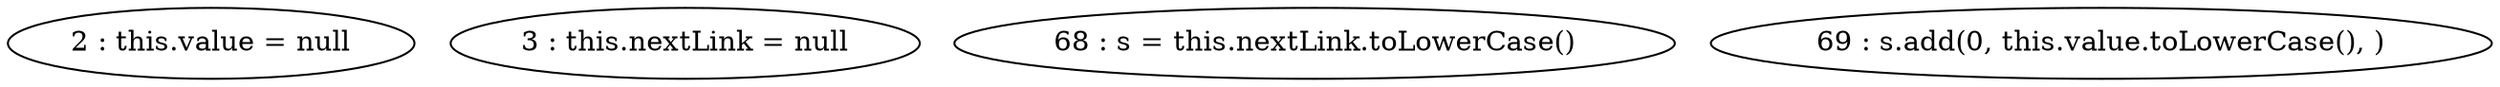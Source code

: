 digraph G {
"2 : this.value = null"
"3 : this.nextLink = null"
"68 : s = this.nextLink.toLowerCase()"
"69 : s.add(0, this.value.toLowerCase(), )"
}